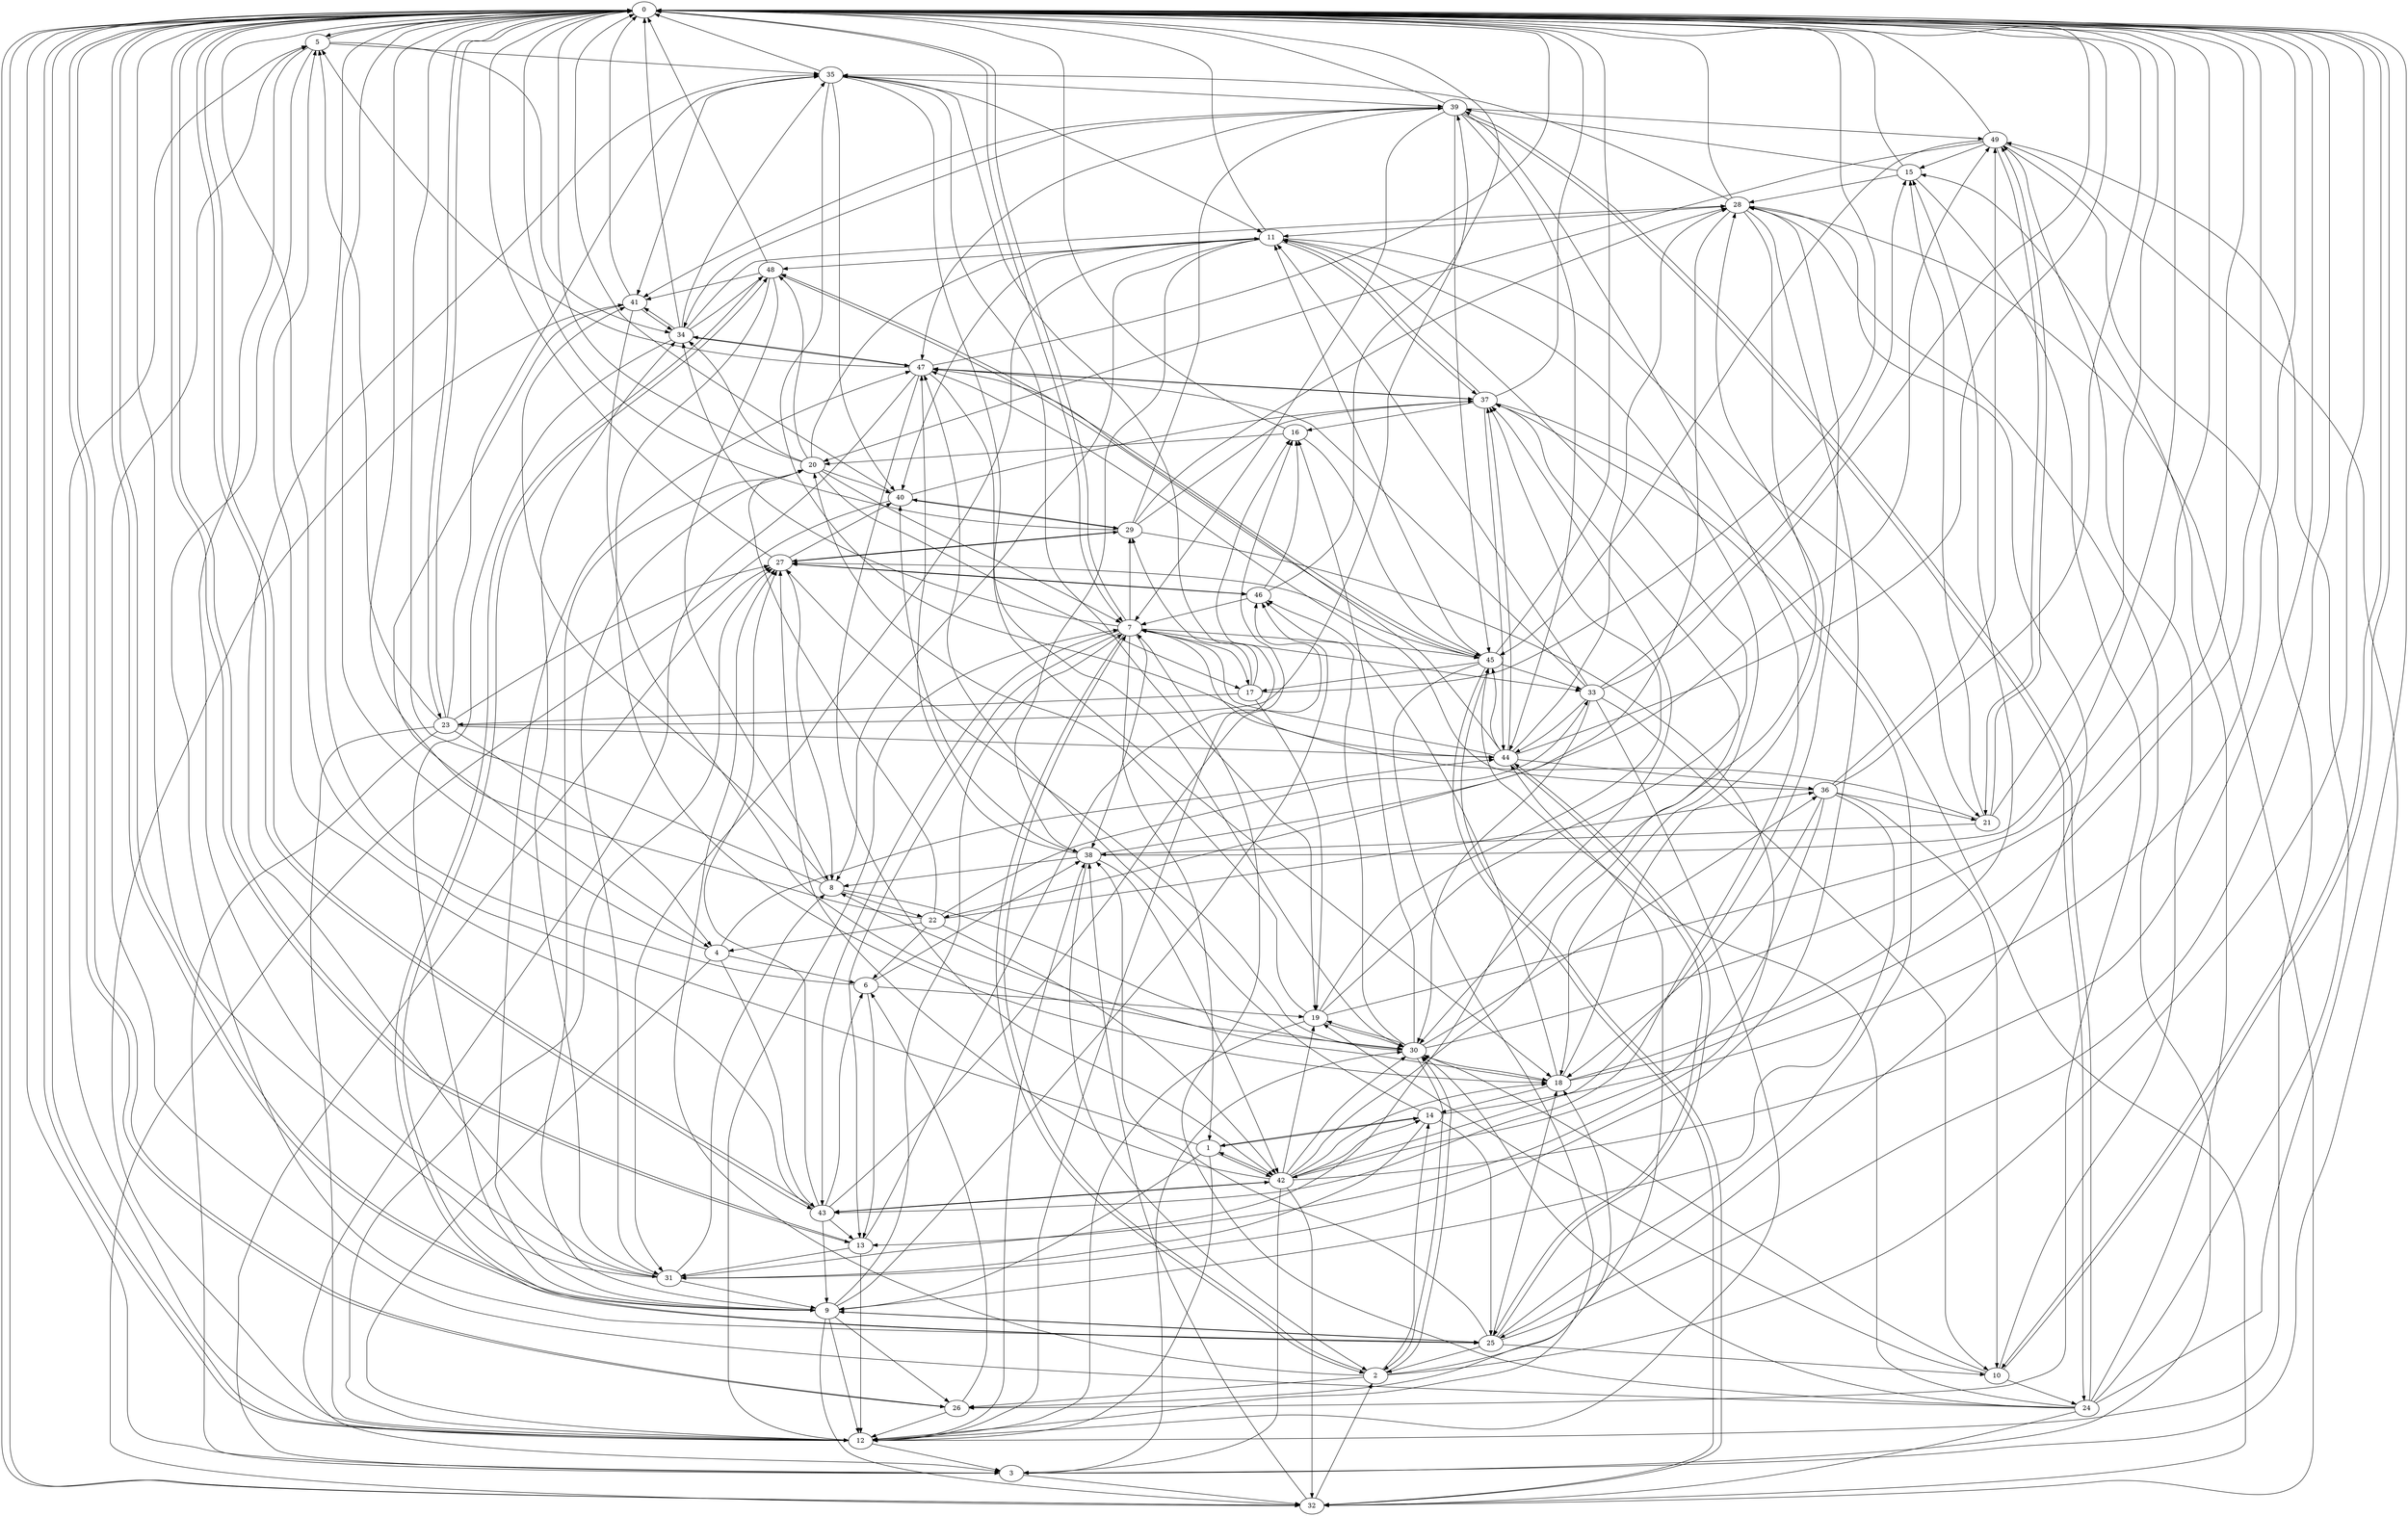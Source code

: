strict digraph "" {
	0	 [component_delay=3];
	5	 [component_delay=3];
	0 -> 5	 [wire_delay=1];
	7	 [component_delay=3];
	0 -> 7	 [wire_delay=1];
	9	 [component_delay=3];
	0 -> 9	 [wire_delay=1];
	10	 [component_delay=3];
	0 -> 10	 [wire_delay=1];
	12	 [component_delay=3];
	0 -> 12	 [wire_delay=1];
	13	 [component_delay=3];
	0 -> 13	 [wire_delay=1];
	23	 [component_delay=3];
	0 -> 23	 [wire_delay=1];
	26	 [component_delay=3];
	0 -> 26	 [wire_delay=1];
	32	 [component_delay=3];
	0 -> 32	 [wire_delay=1];
	43	 [component_delay=3];
	0 -> 43	 [wire_delay=1];
	1	 [component_delay=3];
	1 -> 0	 [wire_delay=1];
	1 -> 9	 [wire_delay=1];
	1 -> 12	 [wire_delay=1];
	14	 [component_delay=3];
	1 -> 14	 [wire_delay=1];
	42	 [component_delay=3];
	1 -> 42	 [wire_delay=1];
	2	 [component_delay=3];
	2 -> 0	 [wire_delay=1];
	2 -> 7	 [wire_delay=1];
	2 -> 14	 [wire_delay=1];
	18	 [component_delay=3];
	2 -> 18	 [wire_delay=1];
	2 -> 26	 [wire_delay=1];
	27	 [component_delay=3];
	2 -> 27	 [wire_delay=1];
	30	 [component_delay=3];
	2 -> 30	 [wire_delay=1];
	3	 [component_delay=3];
	3 -> 0	 [wire_delay=1];
	3 -> 27	 [wire_delay=1];
	28	 [component_delay=3];
	3 -> 28	 [wire_delay=1];
	3 -> 30	 [wire_delay=1];
	3 -> 32	 [wire_delay=1];
	4	 [component_delay=3];
	4 -> 0	 [wire_delay=1];
	6	 [component_delay=3];
	4 -> 6	 [wire_delay=1];
	4 -> 12	 [wire_delay=1];
	4 -> 43	 [wire_delay=1];
	44	 [component_delay=3];
	4 -> 44	 [wire_delay=1];
	5 -> 0	 [wire_delay=1];
	25	 [component_delay=3];
	5 -> 25	 [wire_delay=1];
	31	 [component_delay=3];
	5 -> 31	 [wire_delay=1];
	34	 [component_delay=3];
	5 -> 34	 [wire_delay=1];
	35	 [component_delay=3];
	5 -> 35	 [wire_delay=1];
	6 -> 0	 [wire_delay=1];
	6 -> 13	 [wire_delay=1];
	19	 [component_delay=3];
	6 -> 19	 [wire_delay=1];
	38	 [component_delay=3];
	6 -> 38	 [wire_delay=1];
	7 -> 0	 [wire_delay=1];
	7 -> 1	 [wire_delay=1];
	7 -> 2	 [wire_delay=1];
	7 -> 13	 [wire_delay=1];
	17	 [component_delay=3];
	7 -> 17	 [wire_delay=1];
	29	 [component_delay=3];
	7 -> 29	 [wire_delay=1];
	33	 [component_delay=3];
	7 -> 33	 [wire_delay=1];
	7 -> 34	 [wire_delay=1];
	7 -> 38	 [wire_delay=1];
	7 -> 43	 [wire_delay=1];
	45	 [component_delay=3];
	7 -> 45	 [wire_delay=1];
	8	 [component_delay=3];
	8 -> 0	 [wire_delay=1];
	22	 [component_delay=3];
	8 -> 22	 [wire_delay=1];
	8 -> 30	 [wire_delay=1];
	41	 [component_delay=3];
	8 -> 41	 [wire_delay=1];
	9 -> 0	 [wire_delay=1];
	9 -> 7	 [wire_delay=1];
	9 -> 12	 [wire_delay=1];
	20	 [component_delay=3];
	9 -> 20	 [wire_delay=1];
	9 -> 25	 [wire_delay=1];
	9 -> 26	 [wire_delay=1];
	9 -> 32	 [wire_delay=1];
	46	 [component_delay=3];
	9 -> 46	 [wire_delay=1];
	47	 [component_delay=3];
	9 -> 47	 [wire_delay=1];
	10 -> 0	 [wire_delay=1];
	10 -> 19	 [wire_delay=1];
	24	 [component_delay=3];
	10 -> 24	 [wire_delay=1];
	10 -> 30	 [wire_delay=1];
	49	 [component_delay=3];
	10 -> 49	 [wire_delay=1];
	11	 [component_delay=3];
	11 -> 0	 [wire_delay=1];
	11 -> 8	 [wire_delay=1];
	11 -> 18	 [wire_delay=1];
	21	 [component_delay=3];
	11 -> 21	 [wire_delay=1];
	11 -> 31	 [wire_delay=1];
	37	 [component_delay=3];
	11 -> 37	 [wire_delay=1];
	11 -> 38	 [wire_delay=1];
	40	 [component_delay=3];
	11 -> 40	 [wire_delay=1];
	48	 [component_delay=3];
	11 -> 48	 [wire_delay=1];
	12 -> 0	 [wire_delay=1];
	12 -> 3	 [wire_delay=1];
	12 -> 5	 [wire_delay=1];
	12 -> 7	 [wire_delay=1];
	16	 [component_delay=3];
	12 -> 16	 [wire_delay=1];
	12 -> 27	 [wire_delay=1];
	12 -> 38	 [wire_delay=1];
	12 -> 41	 [wire_delay=1];
	13 -> 0	 [wire_delay=1];
	13 -> 12	 [wire_delay=1];
	13 -> 16	 [wire_delay=1];
	13 -> 31	 [wire_delay=1];
	14 -> 0	 [wire_delay=1];
	14 -> 1	 [wire_delay=1];
	14 -> 25	 [wire_delay=1];
	14 -> 31	 [wire_delay=1];
	14 -> 47	 [wire_delay=1];
	15	 [component_delay=3];
	15 -> 0	 [wire_delay=1];
	15 -> 26	 [wire_delay=1];
	15 -> 28	 [wire_delay=1];
	39	 [component_delay=3];
	15 -> 39	 [wire_delay=1];
	16 -> 0	 [wire_delay=1];
	16 -> 20	 [wire_delay=1];
	16 -> 45	 [wire_delay=1];
	17 -> 0	 [wire_delay=1];
	17 -> 19	 [wire_delay=1];
	17 -> 23	 [wire_delay=1];
	17 -> 29	 [wire_delay=1];
	17 -> 35	 [wire_delay=1];
	18 -> 0	 [wire_delay=1];
	18 -> 8	 [wire_delay=1];
	18 -> 14	 [wire_delay=1];
	18 -> 15	 [wire_delay=1];
	18 -> 28	 [wire_delay=1];
	18 -> 46	 [wire_delay=1];
	19 -> 0	 [wire_delay=1];
	19 -> 11	 [wire_delay=1];
	19 -> 12	 [wire_delay=1];
	19 -> 20	 [wire_delay=1];
	19 -> 30	 [wire_delay=1];
	19 -> 37	 [wire_delay=1];
	20 -> 0	 [wire_delay=1];
	20 -> 7	 [wire_delay=1];
	20 -> 11	 [wire_delay=1];
	20 -> 17	 [wire_delay=1];
	20 -> 31	 [wire_delay=1];
	20 -> 34	 [wire_delay=1];
	20 -> 40	 [wire_delay=1];
	20 -> 48	 [wire_delay=1];
	21 -> 0	 [wire_delay=1];
	21 -> 7	 [wire_delay=1];
	21 -> 15	 [wire_delay=1];
	21 -> 38	 [wire_delay=1];
	21 -> 49	 [wire_delay=1];
	22 -> 0	 [wire_delay=1];
	22 -> 4	 [wire_delay=1];
	22 -> 6	 [wire_delay=1];
	22 -> 20	 [wire_delay=1];
	22 -> 33	 [wire_delay=1];
	36	 [component_delay=3];
	22 -> 36	 [wire_delay=1];
	22 -> 42	 [wire_delay=1];
	23 -> 0	 [wire_delay=1];
	23 -> 3	 [wire_delay=1];
	23 -> 4	 [wire_delay=1];
	23 -> 5	 [wire_delay=1];
	23 -> 12	 [wire_delay=1];
	23 -> 27	 [wire_delay=1];
	23 -> 35	 [wire_delay=1];
	23 -> 39	 [wire_delay=1];
	23 -> 44	 [wire_delay=1];
	24 -> 0	 [wire_delay=1];
	24 -> 5	 [wire_delay=1];
	24 -> 7	 [wire_delay=1];
	24 -> 15	 [wire_delay=1];
	24 -> 30	 [wire_delay=1];
	24 -> 32	 [wire_delay=1];
	24 -> 39	 [wire_delay=1];
	24 -> 45	 [wire_delay=1];
	24 -> 49	 [wire_delay=1];
	25 -> 0	 [wire_delay=1];
	25 -> 2	 [wire_delay=1];
	25 -> 9	 [wire_delay=1];
	25 -> 10	 [wire_delay=1];
	25 -> 18	 [wire_delay=1];
	25 -> 37	 [wire_delay=1];
	25 -> 38	 [wire_delay=1];
	25 -> 44	 [wire_delay=1];
	25 -> 48	 [wire_delay=1];
	26 -> 0	 [wire_delay=1];
	26 -> 6	 [wire_delay=1];
	26 -> 12	 [wire_delay=1];
	26 -> 44	 [wire_delay=1];
	27 -> 0	 [wire_delay=1];
	27 -> 8	 [wire_delay=1];
	27 -> 29	 [wire_delay=1];
	27 -> 40	 [wire_delay=1];
	27 -> 46	 [wire_delay=1];
	28 -> 0	 [wire_delay=1];
	28 -> 11	 [wire_delay=1];
	28 -> 22	 [wire_delay=1];
	28 -> 25	 [wire_delay=1];
	28 -> 30	 [wire_delay=1];
	28 -> 31	 [wire_delay=1];
	28 -> 35	 [wire_delay=1];
	29 -> 0	 [wire_delay=1];
	29 -> 13	 [wire_delay=1];
	29 -> 27	 [wire_delay=1];
	29 -> 28	 [wire_delay=1];
	29 -> 37	 [wire_delay=1];
	29 -> 39	 [wire_delay=1];
	29 -> 40	 [wire_delay=1];
	30 -> 0	 [wire_delay=1];
	30 -> 2	 [wire_delay=1];
	30 -> 16	 [wire_delay=1];
	30 -> 18	 [wire_delay=1];
	30 -> 19	 [wire_delay=1];
	30 -> 27	 [wire_delay=1];
	30 -> 36	 [wire_delay=1];
	30 -> 46	 [wire_delay=1];
	31 -> 0	 [wire_delay=1];
	31 -> 8	 [wire_delay=1];
	31 -> 9	 [wire_delay=1];
	31 -> 34	 [wire_delay=1];
	31 -> 35	 [wire_delay=1];
	31 -> 37	 [wire_delay=1];
	32 -> 0	 [wire_delay=1];
	32 -> 2	 [wire_delay=1];
	32 -> 28	 [wire_delay=1];
	32 -> 38	 [wire_delay=1];
	32 -> 45	 [wire_delay=1];
	33 -> 0	 [wire_delay=1];
	33 -> 10	 [wire_delay=1];
	33 -> 11	 [wire_delay=1];
	33 -> 12	 [wire_delay=1];
	33 -> 15	 [wire_delay=1];
	33 -> 30	 [wire_delay=1];
	33 -> 44	 [wire_delay=1];
	33 -> 47	 [wire_delay=1];
	34 -> 0	 [wire_delay=1];
	34 -> 9	 [wire_delay=1];
	34 -> 28	 [wire_delay=1];
	34 -> 35	 [wire_delay=1];
	34 -> 41	 [wire_delay=1];
	34 -> 47	 [wire_delay=1];
	34 -> 48	 [wire_delay=1];
	35 -> 0	 [wire_delay=1];
	35 -> 11	 [wire_delay=1];
	35 -> 18	 [wire_delay=1];
	35 -> 19	 [wire_delay=1];
	35 -> 39	 [wire_delay=1];
	35 -> 40	 [wire_delay=1];
	35 -> 41	 [wire_delay=1];
	35 -> 44	 [wire_delay=1];
	36 -> 0	 [wire_delay=1];
	36 -> 9	 [wire_delay=1];
	36 -> 10	 [wire_delay=1];
	36 -> 18	 [wire_delay=1];
	36 -> 21	 [wire_delay=1];
	36 -> 42	 [wire_delay=1];
	36 -> 47	 [wire_delay=1];
	36 -> 49	 [wire_delay=1];
	37 -> 0	 [wire_delay=1];
	37 -> 11	 [wire_delay=1];
	37 -> 16	 [wire_delay=1];
	37 -> 32	 [wire_delay=1];
	37 -> 44	 [wire_delay=1];
	37 -> 47	 [wire_delay=1];
	38 -> 0	 [wire_delay=1];
	38 -> 2	 [wire_delay=1];
	38 -> 8	 [wire_delay=1];
	38 -> 40	 [wire_delay=1];
	38 -> 42	 [wire_delay=1];
	38 -> 47	 [wire_delay=1];
	38 -> 49	 [wire_delay=1];
	39 -> 0	 [wire_delay=1];
	39 -> 7	 [wire_delay=1];
	39 -> 24	 [wire_delay=1];
	39 -> 34	 [wire_delay=1];
	39 -> 41	 [wire_delay=1];
	39 -> 43	 [wire_delay=1];
	39 -> 44	 [wire_delay=1];
	39 -> 45	 [wire_delay=1];
	39 -> 47	 [wire_delay=1];
	39 -> 49	 [wire_delay=1];
	40 -> 0	 [wire_delay=1];
	40 -> 29	 [wire_delay=1];
	40 -> 32	 [wire_delay=1];
	40 -> 37	 [wire_delay=1];
	41 -> 0	 [wire_delay=1];
	41 -> 4	 [wire_delay=1];
	41 -> 30	 [wire_delay=1];
	41 -> 34	 [wire_delay=1];
	42 -> 0	 [wire_delay=1];
	42 -> 1	 [wire_delay=1];
	42 -> 3	 [wire_delay=1];
	42 -> 14	 [wire_delay=1];
	42 -> 18	 [wire_delay=1];
	42 -> 19	 [wire_delay=1];
	42 -> 27	 [wire_delay=1];
	42 -> 28	 [wire_delay=1];
	42 -> 30	 [wire_delay=1];
	42 -> 32	 [wire_delay=1];
	42 -> 37	 [wire_delay=1];
	42 -> 43	 [wire_delay=1];
	43 -> 0	 [wire_delay=1];
	43 -> 5	 [wire_delay=1];
	43 -> 6	 [wire_delay=1];
	43 -> 9	 [wire_delay=1];
	43 -> 13	 [wire_delay=1];
	43 -> 27	 [wire_delay=1];
	43 -> 42	 [wire_delay=1];
	43 -> 46	 [wire_delay=1];
	44 -> 0	 [wire_delay=1];
	44 -> 7	 [wire_delay=1];
	44 -> 25	 [wire_delay=1];
	44 -> 28	 [wire_delay=1];
	44 -> 36	 [wire_delay=1];
	44 -> 37	 [wire_delay=1];
	44 -> 45	 [wire_delay=1];
	44 -> 47	 [wire_delay=1];
	45 -> 0	 [wire_delay=1];
	45 -> 11	 [wire_delay=1];
	45 -> 12	 [wire_delay=1];
	45 -> 17	 [wire_delay=1];
	45 -> 27	 [wire_delay=1];
	45 -> 32	 [wire_delay=1];
	45 -> 33	 [wire_delay=1];
	45 -> 48	 [wire_delay=1];
	46 -> 0	 [wire_delay=1];
	46 -> 7	 [wire_delay=1];
	46 -> 16	 [wire_delay=1];
	46 -> 27	 [wire_delay=1];
	47 -> 0	 [wire_delay=1];
	47 -> 3	 [wire_delay=1];
	47 -> 5	 [wire_delay=1];
	47 -> 30	 [wire_delay=1];
	47 -> 34	 [wire_delay=1];
	47 -> 37	 [wire_delay=1];
	47 -> 42	 [wire_delay=1];
	48 -> 0	 [wire_delay=1];
	48 -> 8	 [wire_delay=1];
	48 -> 18	 [wire_delay=1];
	48 -> 25	 [wire_delay=1];
	48 -> 41	 [wire_delay=1];
	48 -> 45	 [wire_delay=1];
	49 -> 0	 [wire_delay=1];
	49 -> 3	 [wire_delay=1];
	49 -> 12	 [wire_delay=1];
	49 -> 15	 [wire_delay=1];
	49 -> 20	 [wire_delay=1];
	49 -> 21	 [wire_delay=1];
	49 -> 45	 [wire_delay=1];
}
